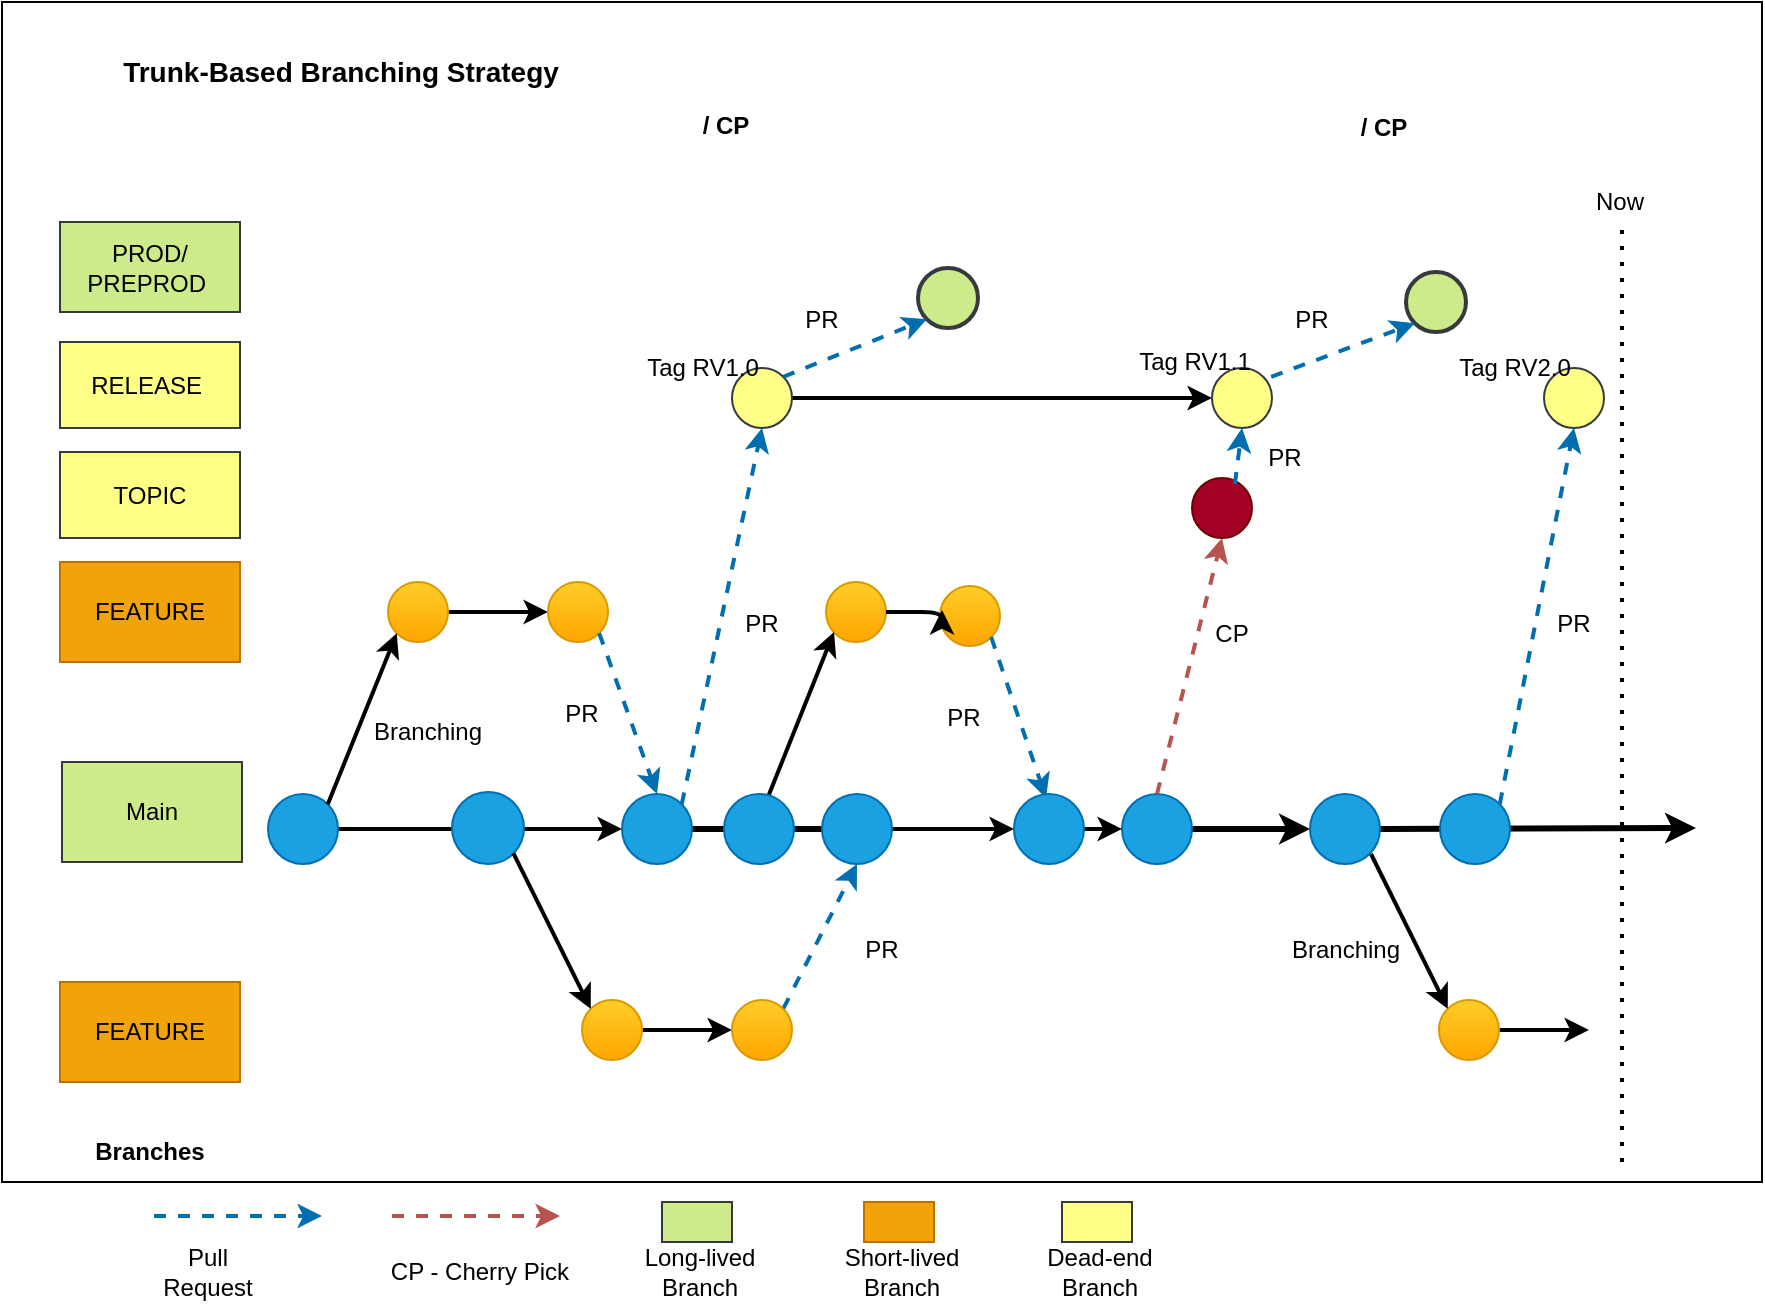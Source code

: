 <mxfile version="22.0.5" type="github">
  <diagram name="Page-1" id="fNi7HsKWAP1Vv983aiha">
    <mxGraphModel dx="1050" dy="574" grid="1" gridSize="10" guides="1" tooltips="1" connect="1" arrows="1" fold="1" page="1" pageScale="1" pageWidth="1100" pageHeight="850" math="0" shadow="0">
      <root>
        <mxCell id="0" />
        <mxCell id="1" parent="0" />
        <mxCell id="CxoHVnS2cL3AwVolu_ET-243" value="" style="rounded=0;whiteSpace=wrap;html=1;fillColor=none;" parent="1" vertex="1">
          <mxGeometry x="120" y="350" width="880" height="590" as="geometry" />
        </mxCell>
        <mxCell id="CxoHVnS2cL3AwVolu_ET-139" value="" style="endArrow=none;dashed=1;html=1;dashPattern=1 3;strokeWidth=2;rounded=1;" parent="1" edge="1">
          <mxGeometry width="50" height="50" relative="1" as="geometry">
            <mxPoint x="930" y="930" as="sourcePoint" />
            <mxPoint x="930" y="460" as="targetPoint" />
          </mxGeometry>
        </mxCell>
        <mxCell id="CxoHVnS2cL3AwVolu_ET-140" style="edgeStyle=orthogonalEdgeStyle;rounded=1;orthogonalLoop=1;jettySize=auto;html=1;entryX=0;entryY=0.5;entryDx=0;entryDy=0;endArrow=none;endFill=0;strokeWidth=3;" parent="1" source="CxoHVnS2cL3AwVolu_ET-170" target="CxoHVnS2cL3AwVolu_ET-152" edge="1">
          <mxGeometry relative="1" as="geometry" />
        </mxCell>
        <mxCell id="CxoHVnS2cL3AwVolu_ET-248" style="edgeStyle=orthogonalEdgeStyle;rounded=0;orthogonalLoop=1;jettySize=auto;html=1;entryX=0;entryY=0.5;entryDx=0;entryDy=0;strokeWidth=2;" parent="1" source="CxoHVnS2cL3AwVolu_ET-141" target="CxoHVnS2cL3AwVolu_ET-170" edge="1">
          <mxGeometry relative="1" as="geometry" />
        </mxCell>
        <mxCell id="CxoHVnS2cL3AwVolu_ET-141" value="" style="ellipse;whiteSpace=wrap;html=1;aspect=fixed;fillColor=#1ba1e2;fontColor=#ffffff;strokeColor=#006EAF;rounded=1;" parent="1" vertex="1">
          <mxGeometry x="253" y="746" width="35" height="35" as="geometry" />
        </mxCell>
        <mxCell id="CxoHVnS2cL3AwVolu_ET-142" value="Main" style="text;html=1;strokeColor=#36393d;fillColor=#cdeb8b;align=center;verticalAlign=middle;whiteSpace=wrap;rounded=0;" parent="1" vertex="1">
          <mxGeometry x="150" y="730" width="90" height="50" as="geometry" />
        </mxCell>
        <mxCell id="CxoHVnS2cL3AwVolu_ET-143" style="edgeStyle=orthogonalEdgeStyle;rounded=1;orthogonalLoop=1;jettySize=auto;html=1;entryX=0;entryY=0.5;entryDx=0;entryDy=0;strokeWidth=2;" parent="1" source="CxoHVnS2cL3AwVolu_ET-144" target="CxoHVnS2cL3AwVolu_ET-150" edge="1">
          <mxGeometry relative="1" as="geometry" />
        </mxCell>
        <mxCell id="CxoHVnS2cL3AwVolu_ET-144" value="" style="ellipse;whiteSpace=wrap;html=1;aspect=fixed;fillColor=#ffcd28;strokeColor=#d79b00;gradientColor=#ffa500;rounded=1;" parent="1" vertex="1">
          <mxGeometry x="313" y="640" width="30" height="30" as="geometry" />
        </mxCell>
        <mxCell id="CxoHVnS2cL3AwVolu_ET-145" value="" style="endArrow=classic;html=1;rounded=1;entryX=0;entryY=1;entryDx=0;entryDy=0;exitX=1;exitY=0;exitDx=0;exitDy=0;strokeWidth=2;" parent="1" source="CxoHVnS2cL3AwVolu_ET-141" target="CxoHVnS2cL3AwVolu_ET-144" edge="1">
          <mxGeometry width="50" height="50" relative="1" as="geometry">
            <mxPoint x="273" y="746" as="sourcePoint" />
            <mxPoint x="323" y="696" as="targetPoint" />
          </mxGeometry>
        </mxCell>
        <mxCell id="CxoHVnS2cL3AwVolu_ET-146" value="FEATURE" style="text;html=1;strokeColor=#BD7000;fillColor=#f0a30a;align=center;verticalAlign=middle;whiteSpace=wrap;rounded=0;fontColor=#000000;" parent="1" vertex="1">
          <mxGeometry x="149" y="630" width="90" height="50" as="geometry" />
        </mxCell>
        <mxCell id="CxoHVnS2cL3AwVolu_ET-207" style="edgeStyle=orthogonalEdgeStyle;rounded=1;orthogonalLoop=1;jettySize=auto;html=1;strokeWidth=2;fillColor=#cce5ff;strokeColor=#000000;" parent="1" source="CxoHVnS2cL3AwVolu_ET-147" target="CxoHVnS2cL3AwVolu_ET-157" edge="1">
          <mxGeometry relative="1" as="geometry" />
        </mxCell>
        <mxCell id="CxoHVnS2cL3AwVolu_ET-147" value="" style="ellipse;whiteSpace=wrap;html=1;aspect=fixed;fillColor=#ffff88;strokeColor=#36393d;rounded=1;" parent="1" vertex="1">
          <mxGeometry x="485" y="533" width="30" height="30" as="geometry" />
        </mxCell>
        <mxCell id="CxoHVnS2cL3AwVolu_ET-148" value="PR" style="text;html=1;strokeColor=none;fillColor=none;align=center;verticalAlign=middle;whiteSpace=wrap;rounded=1;" parent="1" vertex="1">
          <mxGeometry x="380" y="691" width="60" height="30" as="geometry" />
        </mxCell>
        <mxCell id="CxoHVnS2cL3AwVolu_ET-149" value="RELEASE&amp;nbsp;" style="text;html=1;strokeColor=#36393d;fillColor=#ffff88;align=center;verticalAlign=middle;whiteSpace=wrap;rounded=0;" parent="1" vertex="1">
          <mxGeometry x="149" y="520" width="90" height="43" as="geometry" />
        </mxCell>
        <mxCell id="CxoHVnS2cL3AwVolu_ET-150" value="" style="ellipse;whiteSpace=wrap;html=1;aspect=fixed;fillColor=#ffcd28;strokeColor=#d79b00;gradientColor=#ffa500;rounded=1;" parent="1" vertex="1">
          <mxGeometry x="393" y="640" width="30" height="30" as="geometry" />
        </mxCell>
        <mxCell id="CxoHVnS2cL3AwVolu_ET-246" style="edgeStyle=orthogonalEdgeStyle;rounded=0;orthogonalLoop=1;jettySize=auto;html=1;entryX=0;entryY=0.5;entryDx=0;entryDy=0;strokeWidth=2;" parent="1" source="CxoHVnS2cL3AwVolu_ET-152" target="CxoHVnS2cL3AwVolu_ET-222" edge="1">
          <mxGeometry relative="1" as="geometry" />
        </mxCell>
        <mxCell id="CxoHVnS2cL3AwVolu_ET-152" value="" style="ellipse;whiteSpace=wrap;html=1;aspect=fixed;fillColor=#1ba1e2;fontColor=#ffffff;strokeColor=#006EAF;rounded=1;" parent="1" vertex="1">
          <mxGeometry x="530" y="746" width="35" height="35" as="geometry" />
        </mxCell>
        <mxCell id="CxoHVnS2cL3AwVolu_ET-153" value="" style="ellipse;whiteSpace=wrap;html=1;aspect=fixed;fillColor=#cdeb8b;strokeColor=#36393d;strokeWidth=2;rounded=1;" parent="1" vertex="1">
          <mxGeometry x="578" y="483" width="30" height="30" as="geometry" />
        </mxCell>
        <mxCell id="CxoHVnS2cL3AwVolu_ET-154" value="PR" style="text;html=1;strokeColor=none;fillColor=none;align=center;verticalAlign=middle;whiteSpace=wrap;rounded=1;" parent="1" vertex="1">
          <mxGeometry x="500" y="494" width="60" height="30" as="geometry" />
        </mxCell>
        <mxCell id="CxoHVnS2cL3AwVolu_ET-155" style="edgeStyle=orthogonalEdgeStyle;rounded=1;orthogonalLoop=1;jettySize=auto;html=1;entryX=0;entryY=0.5;entryDx=0;entryDy=0;strokeWidth=3;" parent="1" source="CxoHVnS2cL3AwVolu_ET-156" target="CxoHVnS2cL3AwVolu_ET-160" edge="1">
          <mxGeometry relative="1" as="geometry" />
        </mxCell>
        <mxCell id="CxoHVnS2cL3AwVolu_ET-156" value="" style="ellipse;whiteSpace=wrap;html=1;aspect=fixed;fillColor=#1ba1e2;fontColor=#ffffff;strokeColor=#006EAF;rounded=1;" parent="1" vertex="1">
          <mxGeometry x="680" y="746" width="35" height="35" as="geometry" />
        </mxCell>
        <mxCell id="CxoHVnS2cL3AwVolu_ET-157" value="" style="ellipse;whiteSpace=wrap;html=1;aspect=fixed;fillColor=#ffff88;strokeColor=#36393d;rounded=1;" parent="1" vertex="1">
          <mxGeometry x="725" y="533" width="30" height="30" as="geometry" />
        </mxCell>
        <mxCell id="CxoHVnS2cL3AwVolu_ET-158" value="" style="endArrow=classic;html=1;rounded=1;exitX=0.5;exitY=0;exitDx=0;exitDy=0;strokeWidth=2;fillColor=#f8cecc;strokeColor=#b85450;dashed=1;entryX=0.5;entryY=1;entryDx=0;entryDy=0;" parent="1" source="CxoHVnS2cL3AwVolu_ET-156" target="CxoHVnS2cL3AwVolu_ET-238" edge="1">
          <mxGeometry width="50" height="50" relative="1" as="geometry">
            <mxPoint x="693" y="749" as="sourcePoint" />
            <mxPoint x="725" y="630" as="targetPoint" />
          </mxGeometry>
        </mxCell>
        <mxCell id="CxoHVnS2cL3AwVolu_ET-159" style="edgeStyle=orthogonalEdgeStyle;rounded=1;orthogonalLoop=1;jettySize=auto;html=1;strokeWidth=3;exitX=1;exitY=0.5;exitDx=0;exitDy=0;" parent="1" source="CxoHVnS2cL3AwVolu_ET-160" edge="1">
          <mxGeometry relative="1" as="geometry">
            <mxPoint x="967" y="763" as="targetPoint" />
            <mxPoint x="860.993" y="763" as="sourcePoint" />
          </mxGeometry>
        </mxCell>
        <mxCell id="CxoHVnS2cL3AwVolu_ET-160" value="" style="ellipse;whiteSpace=wrap;html=1;aspect=fixed;fillColor=#1ba1e2;fontColor=#ffffff;strokeColor=#006EAF;rounded=1;" parent="1" vertex="1">
          <mxGeometry x="774" y="746" width="35" height="35" as="geometry" />
        </mxCell>
        <mxCell id="CxoHVnS2cL3AwVolu_ET-161" value="Branching" style="text;html=1;strokeColor=none;fillColor=none;align=center;verticalAlign=middle;whiteSpace=wrap;rounded=1;" parent="1" vertex="1">
          <mxGeometry x="303" y="700" width="60" height="30" as="geometry" />
        </mxCell>
        <mxCell id="CxoHVnS2cL3AwVolu_ET-162" value="CP" style="text;html=1;strokeColor=none;fillColor=none;align=center;verticalAlign=middle;whiteSpace=wrap;rounded=1;" parent="1" vertex="1">
          <mxGeometry x="720" y="651" width="30" height="30" as="geometry" />
        </mxCell>
        <mxCell id="CxoHVnS2cL3AwVolu_ET-170" value="" style="ellipse;whiteSpace=wrap;html=1;aspect=fixed;fillColor=#1ba1e2;fontColor=#ffffff;strokeColor=#006EAF;rounded=1;" parent="1" vertex="1">
          <mxGeometry x="430" y="746" width="35" height="35" as="geometry" />
        </mxCell>
        <mxCell id="CxoHVnS2cL3AwVolu_ET-171" value="" style="endArrow=classic;html=1;rounded=1;entryX=0.5;entryY=0;entryDx=0;entryDy=0;exitX=1;exitY=1;exitDx=0;exitDy=0;strokeWidth=2;fillColor=#1ba1e2;strokeColor=#006EAF;dashed=1;" parent="1" source="CxoHVnS2cL3AwVolu_ET-150" target="CxoHVnS2cL3AwVolu_ET-170" edge="1">
          <mxGeometry width="50" height="50" relative="1" as="geometry">
            <mxPoint x="575" y="681" as="sourcePoint" />
            <mxPoint x="625" y="631" as="targetPoint" />
          </mxGeometry>
        </mxCell>
        <mxCell id="CxoHVnS2cL3AwVolu_ET-172" value="" style="endArrow=classic;html=1;rounded=1;exitX=1;exitY=0;exitDx=0;exitDy=0;entryX=0.5;entryY=1;entryDx=0;entryDy=0;fillColor=#f8cecc;strokeColor=#006EAF;dashed=1;strokeWidth=2;" parent="1" source="CxoHVnS2cL3AwVolu_ET-170" target="CxoHVnS2cL3AwVolu_ET-147" edge="1">
          <mxGeometry width="50" height="50" relative="1" as="geometry">
            <mxPoint x="575" y="681" as="sourcePoint" />
            <mxPoint x="455" y="611" as="targetPoint" />
          </mxGeometry>
        </mxCell>
        <mxCell id="CxoHVnS2cL3AwVolu_ET-173" value="PR" style="text;html=1;strokeColor=none;fillColor=none;align=center;verticalAlign=middle;whiteSpace=wrap;rounded=1;" parent="1" vertex="1">
          <mxGeometry x="485" y="640" width="30" height="41" as="geometry" />
        </mxCell>
        <mxCell id="CxoHVnS2cL3AwVolu_ET-174" value="" style="ellipse;whiteSpace=wrap;html=1;aspect=fixed;fillColor=#1ba1e2;fontColor=#ffffff;strokeColor=#006EAF;rounded=1;" parent="1" vertex="1">
          <mxGeometry x="345" y="745" width="36" height="36" as="geometry" />
        </mxCell>
        <mxCell id="CxoHVnS2cL3AwVolu_ET-175" value="PROD/ PREPROD&amp;nbsp;" style="text;html=1;strokeColor=#36393d;fillColor=#cdeb8b;align=center;verticalAlign=middle;whiteSpace=wrap;rounded=0;" parent="1" vertex="1">
          <mxGeometry x="149" y="460" width="90" height="45" as="geometry" />
        </mxCell>
        <mxCell id="CxoHVnS2cL3AwVolu_ET-176" value="" style="endArrow=classic;html=1;rounded=1;entryX=0;entryY=1;entryDx=0;entryDy=0;exitX=1;exitY=0;exitDx=0;exitDy=0;dashed=1;fillColor=#1ba1e2;strokeColor=#006EAF;strokeWidth=2;" parent="1" source="CxoHVnS2cL3AwVolu_ET-147" target="CxoHVnS2cL3AwVolu_ET-153" edge="1">
          <mxGeometry width="50" height="50" relative="1" as="geometry">
            <mxPoint x="575" y="625" as="sourcePoint" />
            <mxPoint x="625" y="575" as="targetPoint" />
          </mxGeometry>
        </mxCell>
        <mxCell id="CxoHVnS2cL3AwVolu_ET-177" value="" style="edgeStyle=orthogonalEdgeStyle;rounded=1;orthogonalLoop=1;jettySize=auto;html=1;strokeWidth=2;" parent="1" source="CxoHVnS2cL3AwVolu_ET-178" target="CxoHVnS2cL3AwVolu_ET-182" edge="1">
          <mxGeometry relative="1" as="geometry" />
        </mxCell>
        <mxCell id="CxoHVnS2cL3AwVolu_ET-178" value="" style="ellipse;whiteSpace=wrap;html=1;aspect=fixed;fillColor=#ffcd28;strokeColor=#d79b00;gradientColor=#ffa500;rounded=1;" parent="1" vertex="1">
          <mxGeometry x="410" y="849" width="30" height="30" as="geometry" />
        </mxCell>
        <mxCell id="CxoHVnS2cL3AwVolu_ET-179" value="" style="endArrow=classic;html=1;rounded=1;entryX=0;entryY=0;entryDx=0;entryDy=0;exitX=1;exitY=1;exitDx=0;exitDy=0;strokeWidth=2;" parent="1" source="CxoHVnS2cL3AwVolu_ET-174" target="CxoHVnS2cL3AwVolu_ET-178" edge="1">
          <mxGeometry width="50" height="50" relative="1" as="geometry">
            <mxPoint x="318" y="934" as="sourcePoint" />
            <mxPoint x="352" y="849" as="targetPoint" />
          </mxGeometry>
        </mxCell>
        <mxCell id="CxoHVnS2cL3AwVolu_ET-180" value="Now" style="text;html=1;strokeColor=none;fillColor=none;align=center;verticalAlign=middle;whiteSpace=wrap;rounded=1;" parent="1" vertex="1">
          <mxGeometry x="899" y="435" width="60" height="30" as="geometry" />
        </mxCell>
        <mxCell id="CxoHVnS2cL3AwVolu_ET-181" style="rounded=1;orthogonalLoop=1;jettySize=auto;html=1;exitX=1;exitY=0;exitDx=0;exitDy=0;entryX=0.5;entryY=1;entryDx=0;entryDy=0;strokeWidth=2;dashed=1;fillColor=#1ba1e2;strokeColor=#006EAF;" parent="1" source="CxoHVnS2cL3AwVolu_ET-182" target="CxoHVnS2cL3AwVolu_ET-152" edge="1">
          <mxGeometry relative="1" as="geometry" />
        </mxCell>
        <mxCell id="CxoHVnS2cL3AwVolu_ET-182" value="" style="ellipse;whiteSpace=wrap;html=1;aspect=fixed;fillColor=#ffcd28;strokeColor=#d79b00;gradientColor=#ffa500;rounded=1;" parent="1" vertex="1">
          <mxGeometry x="485" y="849" width="30" height="30" as="geometry" />
        </mxCell>
        <mxCell id="CxoHVnS2cL3AwVolu_ET-183" value="PR" style="text;html=1;strokeColor=none;fillColor=none;align=center;verticalAlign=middle;whiteSpace=wrap;rounded=1;" parent="1" vertex="1">
          <mxGeometry x="530" y="809" width="60" height="30" as="geometry" />
        </mxCell>
        <mxCell id="CxoHVnS2cL3AwVolu_ET-184" value="" style="ellipse;whiteSpace=wrap;html=1;aspect=fixed;fillColor=#cdeb8b;strokeColor=#36393d;strokeWidth=2;rounded=1;" parent="1" vertex="1">
          <mxGeometry x="822" y="485" width="30" height="30" as="geometry" />
        </mxCell>
        <mxCell id="CxoHVnS2cL3AwVolu_ET-185" value="PR" style="text;html=1;strokeColor=none;fillColor=none;align=center;verticalAlign=middle;whiteSpace=wrap;rounded=1;" parent="1" vertex="1">
          <mxGeometry x="745" y="494" width="60" height="30" as="geometry" />
        </mxCell>
        <mxCell id="CxoHVnS2cL3AwVolu_ET-186" value="" style="endArrow=classic;html=1;rounded=1;entryX=0;entryY=1;entryDx=0;entryDy=0;dashed=1;fillColor=#1ba1e2;strokeColor=#006EAF;strokeWidth=2;exitX=1;exitY=0;exitDx=0;exitDy=0;" parent="1" target="CxoHVnS2cL3AwVolu_ET-184" edge="1">
          <mxGeometry width="50" height="50" relative="1" as="geometry">
            <mxPoint x="754.607" y="537.393" as="sourcePoint" />
            <mxPoint x="869" y="577" as="targetPoint" />
          </mxGeometry>
        </mxCell>
        <mxCell id="CxoHVnS2cL3AwVolu_ET-187" value="" style="edgeStyle=orthogonalEdgeStyle;rounded=1;orthogonalLoop=1;jettySize=auto;html=1;strokeWidth=2;" parent="1" source="CxoHVnS2cL3AwVolu_ET-188" edge="1">
          <mxGeometry relative="1" as="geometry">
            <mxPoint x="913.5" y="864" as="targetPoint" />
          </mxGeometry>
        </mxCell>
        <mxCell id="CxoHVnS2cL3AwVolu_ET-188" value="" style="ellipse;whiteSpace=wrap;html=1;aspect=fixed;fillColor=#ffcd28;strokeColor=#d79b00;gradientColor=#ffa500;rounded=1;" parent="1" vertex="1">
          <mxGeometry x="838.5" y="849" width="30" height="30" as="geometry" />
        </mxCell>
        <mxCell id="CxoHVnS2cL3AwVolu_ET-189" value="" style="endArrow=classic;html=1;rounded=1;entryX=0;entryY=0;entryDx=0;entryDy=0;exitX=1;exitY=1;exitDx=0;exitDy=0;strokeWidth=2;" parent="1" target="CxoHVnS2cL3AwVolu_ET-188" edge="1">
          <mxGeometry width="50" height="50" relative="1" as="geometry">
            <mxPoint x="804.5" y="776" as="sourcePoint" />
            <mxPoint x="780.5" y="849" as="targetPoint" />
          </mxGeometry>
        </mxCell>
        <mxCell id="CxoHVnS2cL3AwVolu_ET-190" value="Branching" style="text;html=1;strokeColor=none;fillColor=none;align=center;verticalAlign=middle;whiteSpace=wrap;rounded=1;" parent="1" vertex="1">
          <mxGeometry x="761.5" y="809" width="60" height="30" as="geometry" />
        </mxCell>
        <mxCell id="CxoHVnS2cL3AwVolu_ET-191" value="FEATURE" style="text;html=1;strokeColor=#BD7000;fillColor=#f0a30a;align=center;verticalAlign=middle;whiteSpace=wrap;rounded=0;fontColor=#000000;" parent="1" vertex="1">
          <mxGeometry x="149" y="840" width="90" height="50" as="geometry" />
        </mxCell>
        <mxCell id="CxoHVnS2cL3AwVolu_ET-193" value="&lt;font style=&quot;font-size: 14px;&quot;&gt;&lt;b&gt;Trunk-Based Branching Strategy&lt;/b&gt;&lt;/font&gt;" style="text;html=1;strokeColor=none;fillColor=none;align=center;verticalAlign=middle;whiteSpace=wrap;rounded=1;" parent="1" vertex="1">
          <mxGeometry x="156" y="370" width="267" height="30" as="geometry" />
        </mxCell>
        <mxCell id="CxoHVnS2cL3AwVolu_ET-195" value="" style="endArrow=classic;html=1;rounded=1;exitX=1;exitY=0;exitDx=0;exitDy=0;dashed=1;fillColor=#1ba1e2;strokeColor=#006EAF;strokeWidth=2;" parent="1" edge="1">
          <mxGeometry width="50" height="50" relative="1" as="geometry">
            <mxPoint x="196" y="957" as="sourcePoint" />
            <mxPoint x="280" y="957" as="targetPoint" />
          </mxGeometry>
        </mxCell>
        <mxCell id="CxoHVnS2cL3AwVolu_ET-196" value="Pull Request" style="text;html=1;strokeColor=none;fillColor=none;align=center;verticalAlign=middle;whiteSpace=wrap;rounded=1;" parent="1" vertex="1">
          <mxGeometry x="193" y="970" width="60" height="30" as="geometry" />
        </mxCell>
        <mxCell id="CxoHVnS2cL3AwVolu_ET-197" value="" style="endArrow=classic;html=1;rounded=1;exitX=1;exitY=0;exitDx=0;exitDy=0;dashed=1;fillColor=#f8cecc;strokeColor=#b85450;strokeWidth=2;gradientColor=#ea6b66;" parent="1" edge="1">
          <mxGeometry width="50" height="50" relative="1" as="geometry">
            <mxPoint x="315" y="957" as="sourcePoint" />
            <mxPoint x="399" y="957" as="targetPoint" />
          </mxGeometry>
        </mxCell>
        <mxCell id="CxoHVnS2cL3AwVolu_ET-198" value="CP - Cherry Pick" style="text;html=1;strokeColor=none;fillColor=none;align=center;verticalAlign=middle;whiteSpace=wrap;rounded=1;" parent="1" vertex="1">
          <mxGeometry x="313" y="970" width="92" height="30" as="geometry" />
        </mxCell>
        <mxCell id="CxoHVnS2cL3AwVolu_ET-209" value="Tag RV1.0" style="text;html=1;strokeColor=none;fillColor=none;align=center;verticalAlign=middle;whiteSpace=wrap;rounded=1;" parent="1" vertex="1">
          <mxGeometry x="429" y="518" width="83" height="30" as="geometry" />
        </mxCell>
        <mxCell id="CxoHVnS2cL3AwVolu_ET-210" value="Tag RV1.1" style="text;html=1;strokeColor=none;fillColor=none;align=center;verticalAlign=middle;whiteSpace=wrap;rounded=1;" parent="1" vertex="1">
          <mxGeometry x="675" y="515" width="83" height="30" as="geometry" />
        </mxCell>
        <mxCell id="CxoHVnS2cL3AwVolu_ET-211" value="" style="ellipse;whiteSpace=wrap;html=1;aspect=fixed;fillColor=#ffcd28;strokeColor=#d79b00;gradientColor=#ffa500;rounded=1;" parent="1" vertex="1">
          <mxGeometry x="532" y="640" width="30" height="30" as="geometry" />
        </mxCell>
        <mxCell id="CxoHVnS2cL3AwVolu_ET-212" value="" style="endArrow=classic;html=1;rounded=1;entryX=0;entryY=1;entryDx=0;entryDy=0;exitX=1;exitY=0;exitDx=0;exitDy=0;strokeWidth=2;" parent="1" edge="1">
          <mxGeometry width="50" height="50" relative="1" as="geometry">
            <mxPoint x="502" y="750" as="sourcePoint" />
            <mxPoint x="536" y="665" as="targetPoint" />
          </mxGeometry>
        </mxCell>
        <mxCell id="CxoHVnS2cL3AwVolu_ET-213" value="" style="ellipse;whiteSpace=wrap;html=1;aspect=fixed;fillColor=#1ba1e2;fontColor=#ffffff;strokeColor=#006EAF;rounded=1;" parent="1" vertex="1">
          <mxGeometry x="481" y="746" width="35" height="35" as="geometry" />
        </mxCell>
        <mxCell id="CxoHVnS2cL3AwVolu_ET-215" value="PR" style="text;html=1;strokeColor=none;fillColor=none;align=center;verticalAlign=middle;whiteSpace=wrap;rounded=1;" parent="1" vertex="1">
          <mxGeometry x="571" y="693" width="60" height="30" as="geometry" />
        </mxCell>
        <mxCell id="CxoHVnS2cL3AwVolu_ET-216" value="" style="ellipse;whiteSpace=wrap;html=1;aspect=fixed;fillColor=#ffcd28;strokeColor=#d79b00;gradientColor=#ffa500;rounded=1;" parent="1" vertex="1">
          <mxGeometry x="589" y="642" width="30" height="30" as="geometry" />
        </mxCell>
        <mxCell id="CxoHVnS2cL3AwVolu_ET-217" value="" style="endArrow=classic;html=1;rounded=1;entryX=0.5;entryY=0;entryDx=0;entryDy=0;exitX=1;exitY=1;exitDx=0;exitDy=0;strokeWidth=2;fillColor=#1ba1e2;strokeColor=#006EAF;dashed=1;" parent="1" source="CxoHVnS2cL3AwVolu_ET-216" edge="1">
          <mxGeometry width="50" height="50" relative="1" as="geometry">
            <mxPoint x="766" y="683" as="sourcePoint" />
            <mxPoint x="642" y="748" as="targetPoint" />
          </mxGeometry>
        </mxCell>
        <mxCell id="CxoHVnS2cL3AwVolu_ET-221" style="edgeStyle=orthogonalEdgeStyle;rounded=1;orthogonalLoop=1;jettySize=auto;html=1;strokeWidth=2;entryX=0.2;entryY=0.4;entryDx=0;entryDy=0;entryPerimeter=0;exitX=1;exitY=0.5;exitDx=0;exitDy=0;" parent="1" source="CxoHVnS2cL3AwVolu_ET-211" edge="1">
          <mxGeometry relative="1" as="geometry">
            <mxPoint x="557" y="654" as="sourcePoint" />
            <mxPoint x="590" y="654" as="targetPoint" />
          </mxGeometry>
        </mxCell>
        <mxCell id="CxoHVnS2cL3AwVolu_ET-247" style="edgeStyle=orthogonalEdgeStyle;rounded=0;orthogonalLoop=1;jettySize=auto;html=1;exitX=1;exitY=0.5;exitDx=0;exitDy=0;entryX=0;entryY=0.5;entryDx=0;entryDy=0;strokeWidth=2;" parent="1" source="CxoHVnS2cL3AwVolu_ET-222" target="CxoHVnS2cL3AwVolu_ET-156" edge="1">
          <mxGeometry relative="1" as="geometry" />
        </mxCell>
        <mxCell id="CxoHVnS2cL3AwVolu_ET-222" value="" style="ellipse;whiteSpace=wrap;html=1;aspect=fixed;fillColor=#1ba1e2;fontColor=#ffffff;strokeColor=#006EAF;rounded=1;" parent="1" vertex="1">
          <mxGeometry x="626" y="746" width="35" height="35" as="geometry" />
        </mxCell>
        <mxCell id="CxoHVnS2cL3AwVolu_ET-224" value="" style="ellipse;whiteSpace=wrap;html=1;aspect=fixed;fillColor=#ffff88;strokeColor=#36393d;rounded=1;" parent="1" vertex="1">
          <mxGeometry x="891" y="533" width="30" height="30" as="geometry" />
        </mxCell>
        <mxCell id="CxoHVnS2cL3AwVolu_ET-225" value="" style="ellipse;whiteSpace=wrap;html=1;aspect=fixed;fillColor=#1ba1e2;fontColor=#ffffff;strokeColor=#006EAF;rounded=1;" parent="1" vertex="1">
          <mxGeometry x="839" y="746" width="35" height="35" as="geometry" />
        </mxCell>
        <mxCell id="CxoHVnS2cL3AwVolu_ET-226" value="" style="endArrow=classic;html=1;rounded=1;exitX=1;exitY=0;exitDx=0;exitDy=0;entryX=0.5;entryY=1;entryDx=0;entryDy=0;fillColor=#f8cecc;strokeColor=#006EAF;dashed=1;strokeWidth=2;" parent="1" source="CxoHVnS2cL3AwVolu_ET-225" target="CxoHVnS2cL3AwVolu_ET-224" edge="1">
          <mxGeometry width="50" height="50" relative="1" as="geometry">
            <mxPoint x="981" y="681" as="sourcePoint" />
            <mxPoint x="861" y="611" as="targetPoint" />
          </mxGeometry>
        </mxCell>
        <mxCell id="CxoHVnS2cL3AwVolu_ET-227" value="PR" style="text;html=1;strokeColor=none;fillColor=none;align=center;verticalAlign=middle;whiteSpace=wrap;rounded=1;" parent="1" vertex="1">
          <mxGeometry x="891" y="640" width="30" height="41" as="geometry" />
        </mxCell>
        <mxCell id="CxoHVnS2cL3AwVolu_ET-228" value="Tag RV2.0" style="text;html=1;strokeColor=none;fillColor=none;align=center;verticalAlign=middle;whiteSpace=wrap;rounded=1;" parent="1" vertex="1">
          <mxGeometry x="835" y="518" width="83" height="30" as="geometry" />
        </mxCell>
        <mxCell id="CxoHVnS2cL3AwVolu_ET-230" value="&lt;b&gt;Branches&lt;/b&gt;" style="text;html=1;strokeColor=none;fillColor=none;align=center;verticalAlign=middle;whiteSpace=wrap;rounded=1;" parent="1" vertex="1">
          <mxGeometry x="164" y="910" width="60" height="30" as="geometry" />
        </mxCell>
        <mxCell id="CxoHVnS2cL3AwVolu_ET-231" value="TOPIC" style="text;html=1;strokeColor=#36393d;fillColor=#ffff88;align=center;verticalAlign=middle;whiteSpace=wrap;rounded=0;" parent="1" vertex="1">
          <mxGeometry x="149" y="575" width="90" height="43" as="geometry" />
        </mxCell>
        <mxCell id="CxoHVnS2cL3AwVolu_ET-232" value="" style="text;html=1;strokeColor=#36393d;fillColor=#cdeb8b;align=center;verticalAlign=middle;whiteSpace=wrap;rounded=0;" parent="1" vertex="1">
          <mxGeometry x="450" y="950" width="35" height="20" as="geometry" />
        </mxCell>
        <mxCell id="CxoHVnS2cL3AwVolu_ET-233" value="Long-lived Branch" style="text;html=1;strokeColor=none;fillColor=none;align=center;verticalAlign=middle;whiteSpace=wrap;rounded=1;" parent="1" vertex="1">
          <mxGeometry x="423" y="970" width="92" height="30" as="geometry" />
        </mxCell>
        <mxCell id="CxoHVnS2cL3AwVolu_ET-234" value="" style="text;html=1;strokeColor=#BD7000;fillColor=#f0a30a;align=center;verticalAlign=middle;whiteSpace=wrap;rounded=0;fontColor=#000000;" parent="1" vertex="1">
          <mxGeometry x="551" y="950" width="35" height="20" as="geometry" />
        </mxCell>
        <mxCell id="CxoHVnS2cL3AwVolu_ET-235" value="Short-lived Branch" style="text;html=1;strokeColor=none;fillColor=none;align=center;verticalAlign=middle;whiteSpace=wrap;rounded=1;" parent="1" vertex="1">
          <mxGeometry x="524" y="970" width="92" height="30" as="geometry" />
        </mxCell>
        <mxCell id="CxoHVnS2cL3AwVolu_ET-236" value="" style="text;html=1;strokeColor=#36393d;fillColor=#ffff88;align=center;verticalAlign=middle;whiteSpace=wrap;rounded=0;" parent="1" vertex="1">
          <mxGeometry x="650" y="950" width="35" height="20" as="geometry" />
        </mxCell>
        <mxCell id="CxoHVnS2cL3AwVolu_ET-237" value="Dead-end Branch" style="text;html=1;strokeColor=none;fillColor=none;align=center;verticalAlign=middle;whiteSpace=wrap;rounded=1;" parent="1" vertex="1">
          <mxGeometry x="623" y="970" width="92" height="30" as="geometry" />
        </mxCell>
        <mxCell id="CxoHVnS2cL3AwVolu_ET-238" value="" style="ellipse;whiteSpace=wrap;html=1;aspect=fixed;fillColor=#a20025;strokeColor=#6F0000;rounded=1;fontColor=#ffffff;" parent="1" vertex="1">
          <mxGeometry x="715" y="588" width="30" height="30" as="geometry" />
        </mxCell>
        <mxCell id="CxoHVnS2cL3AwVolu_ET-241" style="rounded=1;orthogonalLoop=1;jettySize=auto;html=1;exitX=0.715;exitY=0.1;exitDx=0;exitDy=0;entryX=0.5;entryY=1;entryDx=0;entryDy=0;strokeWidth=2;dashed=1;fillColor=#1ba1e2;strokeColor=#006EAF;exitPerimeter=0;" parent="1" source="CxoHVnS2cL3AwVolu_ET-238" target="CxoHVnS2cL3AwVolu_ET-157" edge="1">
          <mxGeometry relative="1" as="geometry">
            <mxPoint x="734" y="626" as="sourcePoint" />
            <mxPoint x="771" y="554" as="targetPoint" />
          </mxGeometry>
        </mxCell>
        <mxCell id="CxoHVnS2cL3AwVolu_ET-242" value="PR" style="text;html=1;strokeColor=none;fillColor=none;align=center;verticalAlign=middle;whiteSpace=wrap;rounded=1;" parent="1" vertex="1">
          <mxGeometry x="745" y="563" width="33" height="30" as="geometry" />
        </mxCell>
        <mxCell id="4CGtocgSDalSmJ_HCD_6-2" value="&lt;b&gt;/ CP&lt;/b&gt;" style="text;html=1;strokeColor=none;fillColor=none;align=center;verticalAlign=middle;whiteSpace=wrap;rounded=0;" vertex="1" parent="1">
          <mxGeometry x="452" y="397" width="60" height="30" as="geometry" />
        </mxCell>
        <mxCell id="4CGtocgSDalSmJ_HCD_6-3" value="&lt;b&gt;/ CP&lt;/b&gt;" style="text;html=1;strokeColor=none;fillColor=none;align=center;verticalAlign=middle;whiteSpace=wrap;rounded=0;" vertex="1" parent="1">
          <mxGeometry x="781" y="398" width="60" height="30" as="geometry" />
        </mxCell>
      </root>
    </mxGraphModel>
  </diagram>
</mxfile>
